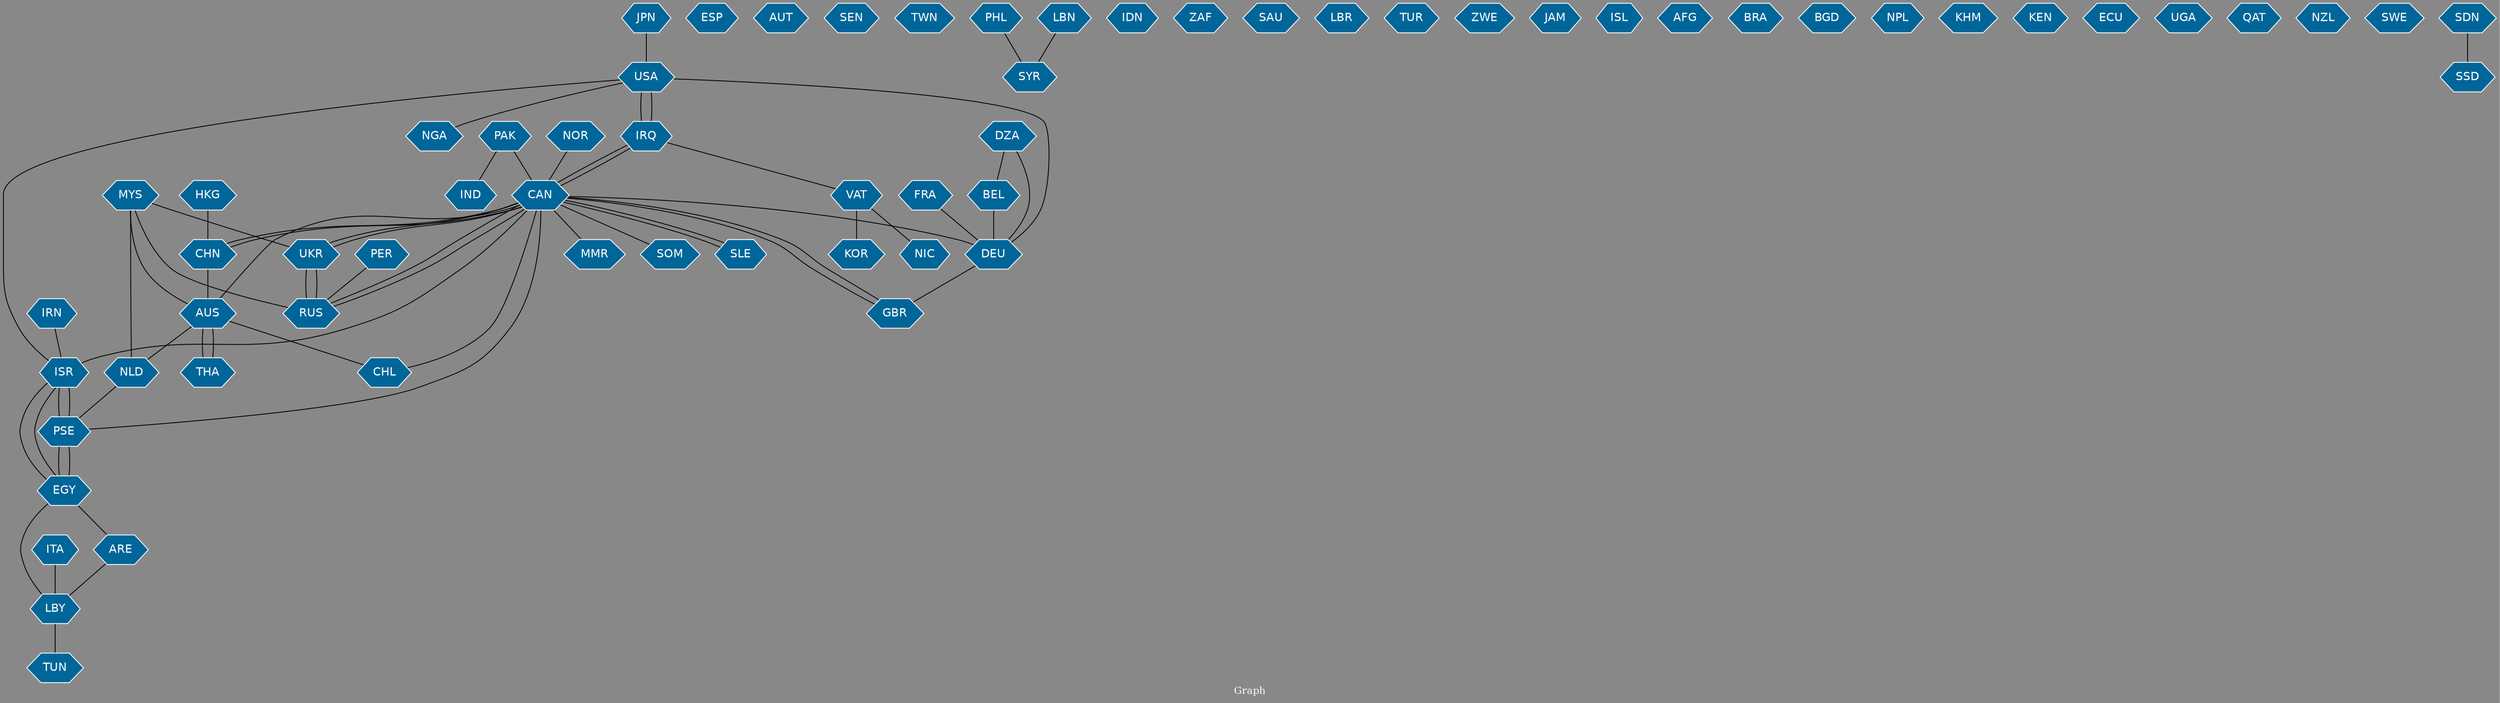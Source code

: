 // Countries together in item graph
graph {
	graph [bgcolor="#888888" fontcolor=white fontsize=12 label="Graph" outputorder=edgesfirst overlap=prism]
	node [color=white fillcolor="#006699" fontcolor=white fontname=Helvetica shape=hexagon style=filled]
	edge [arrowhead=open color=black fontcolor=white fontname=Courier fontsize=12]
		USA [label=USA]
		AUS [label=AUS]
		GBR [label=GBR]
		UKR [label=UKR]
		RUS [label=RUS]
		ESP [label=ESP]
		IRQ [label=IRQ]
		AUT [label=AUT]
		ISR [label=ISR]
		SEN [label=SEN]
		PSE [label=PSE]
		TWN [label=TWN]
		CAN [label=CAN]
		SYR [label=SYR]
		FRA [label=FRA]
		DEU [label=DEU]
		PAK [label=PAK]
		VAT [label=VAT]
		NIC [label=NIC]
		IDN [label=IDN]
		NGA [label=NGA]
		ZAF [label=ZAF]
		EGY [label=EGY]
		SAU [label=SAU]
		THA [label=THA]
		CHN [label=CHN]
		LBR [label=LBR]
		TUN [label=TUN]
		TUR [label=TUR]
		MYS [label=MYS]
		NLD [label=NLD]
		LBY [label=LBY]
		MMR [label=MMR]
		ITA [label=ITA]
		PHL [label=PHL]
		IND [label=IND]
		IRN [label=IRN]
		ZWE [label=ZWE]
		JAM [label=JAM]
		DZA [label=DZA]
		BEL [label=BEL]
		ISL [label=ISL]
		AFG [label=AFG]
		BRA [label=BRA]
		SOM [label=SOM]
		JPN [label=JPN]
		BGD [label=BGD]
		NPL [label=NPL]
		SLE [label=SLE]
		NOR [label=NOR]
		KHM [label=KHM]
		KEN [label=KEN]
		ARE [label=ARE]
		LBN [label=LBN]
		ECU [label=ECU]
		UGA [label=UGA]
		CHL [label=CHL]
		QAT [label=QAT]
		NZL [label=NZL]
		SWE [label=SWE]
		HKG [label=HKG]
		SDN [label=SDN]
		SSD [label=SSD]
		PER [label=PER]
		KOR [label=KOR]
			CHL -- CAN [weight=1]
			USA -- ISR [weight=1]
			CHN -- AUS [weight=1]
			ISR -- PSE [weight=25]
			UKR -- RUS [weight=10]
			VAT -- NIC [weight=1]
			EGY -- ARE [weight=1]
			MYS -- AUS [weight=1]
			CAN -- ISR [weight=1]
			MYS -- NLD [weight=1]
			ITA -- LBY [weight=1]
			EGY -- PSE [weight=4]
			SLE -- CAN [weight=1]
			AUS -- CAN [weight=1]
			AUS -- THA [weight=3]
			IRQ -- USA [weight=1]
			UKR -- CAN [weight=1]
			CAN -- SLE [weight=2]
			CAN -- GBR [weight=1]
			NLD -- PSE [weight=1]
			AUS -- CHL [weight=1]
			EGY -- ISR [weight=6]
			GBR -- CAN [weight=1]
			LBY -- TUN [weight=1]
			PAK -- CAN [weight=3]
			MYS -- RUS [weight=1]
			CAN -- UKR [weight=1]
			CAN -- DEU [weight=1]
			NOR -- CAN [weight=1]
			USA -- NGA [weight=1]
			CHN -- CAN [weight=1]
			PHL -- SYR [weight=1]
			THA -- AUS [weight=1]
			RUS -- CAN [weight=1]
			DEU -- GBR [weight=2]
			JPN -- USA [weight=1]
			CAN -- CHN [weight=1]
			CAN -- RUS [weight=1]
			USA -- IRQ [weight=2]
			CAN -- MMR [weight=1]
			PSE -- EGY [weight=8]
			PSE -- CAN [weight=1]
			LBN -- SYR [weight=1]
			DEU -- USA [weight=1]
			RUS -- UKR [weight=16]
			IRN -- ISR [weight=1]
			PSE -- ISR [weight=21]
			HKG -- CHN [weight=1]
			PAK -- IND [weight=1]
			CAN -- SOM [weight=1]
			SDN -- SSD [weight=1]
			VAT -- KOR [weight=1]
			PER -- RUS [weight=1]
			CAN -- IRQ [weight=1]
			ISR -- EGY [weight=4]
			IRQ -- CAN [weight=1]
			MYS -- UKR [weight=1]
			DZA -- DEU [weight=1]
			ARE -- LBY [weight=1]
			DZA -- BEL [weight=1]
			FRA -- DEU [weight=2]
			IRQ -- VAT [weight=1]
			BEL -- DEU [weight=2]
			EGY -- LBY [weight=1]
			AUS -- NLD [weight=1]
}